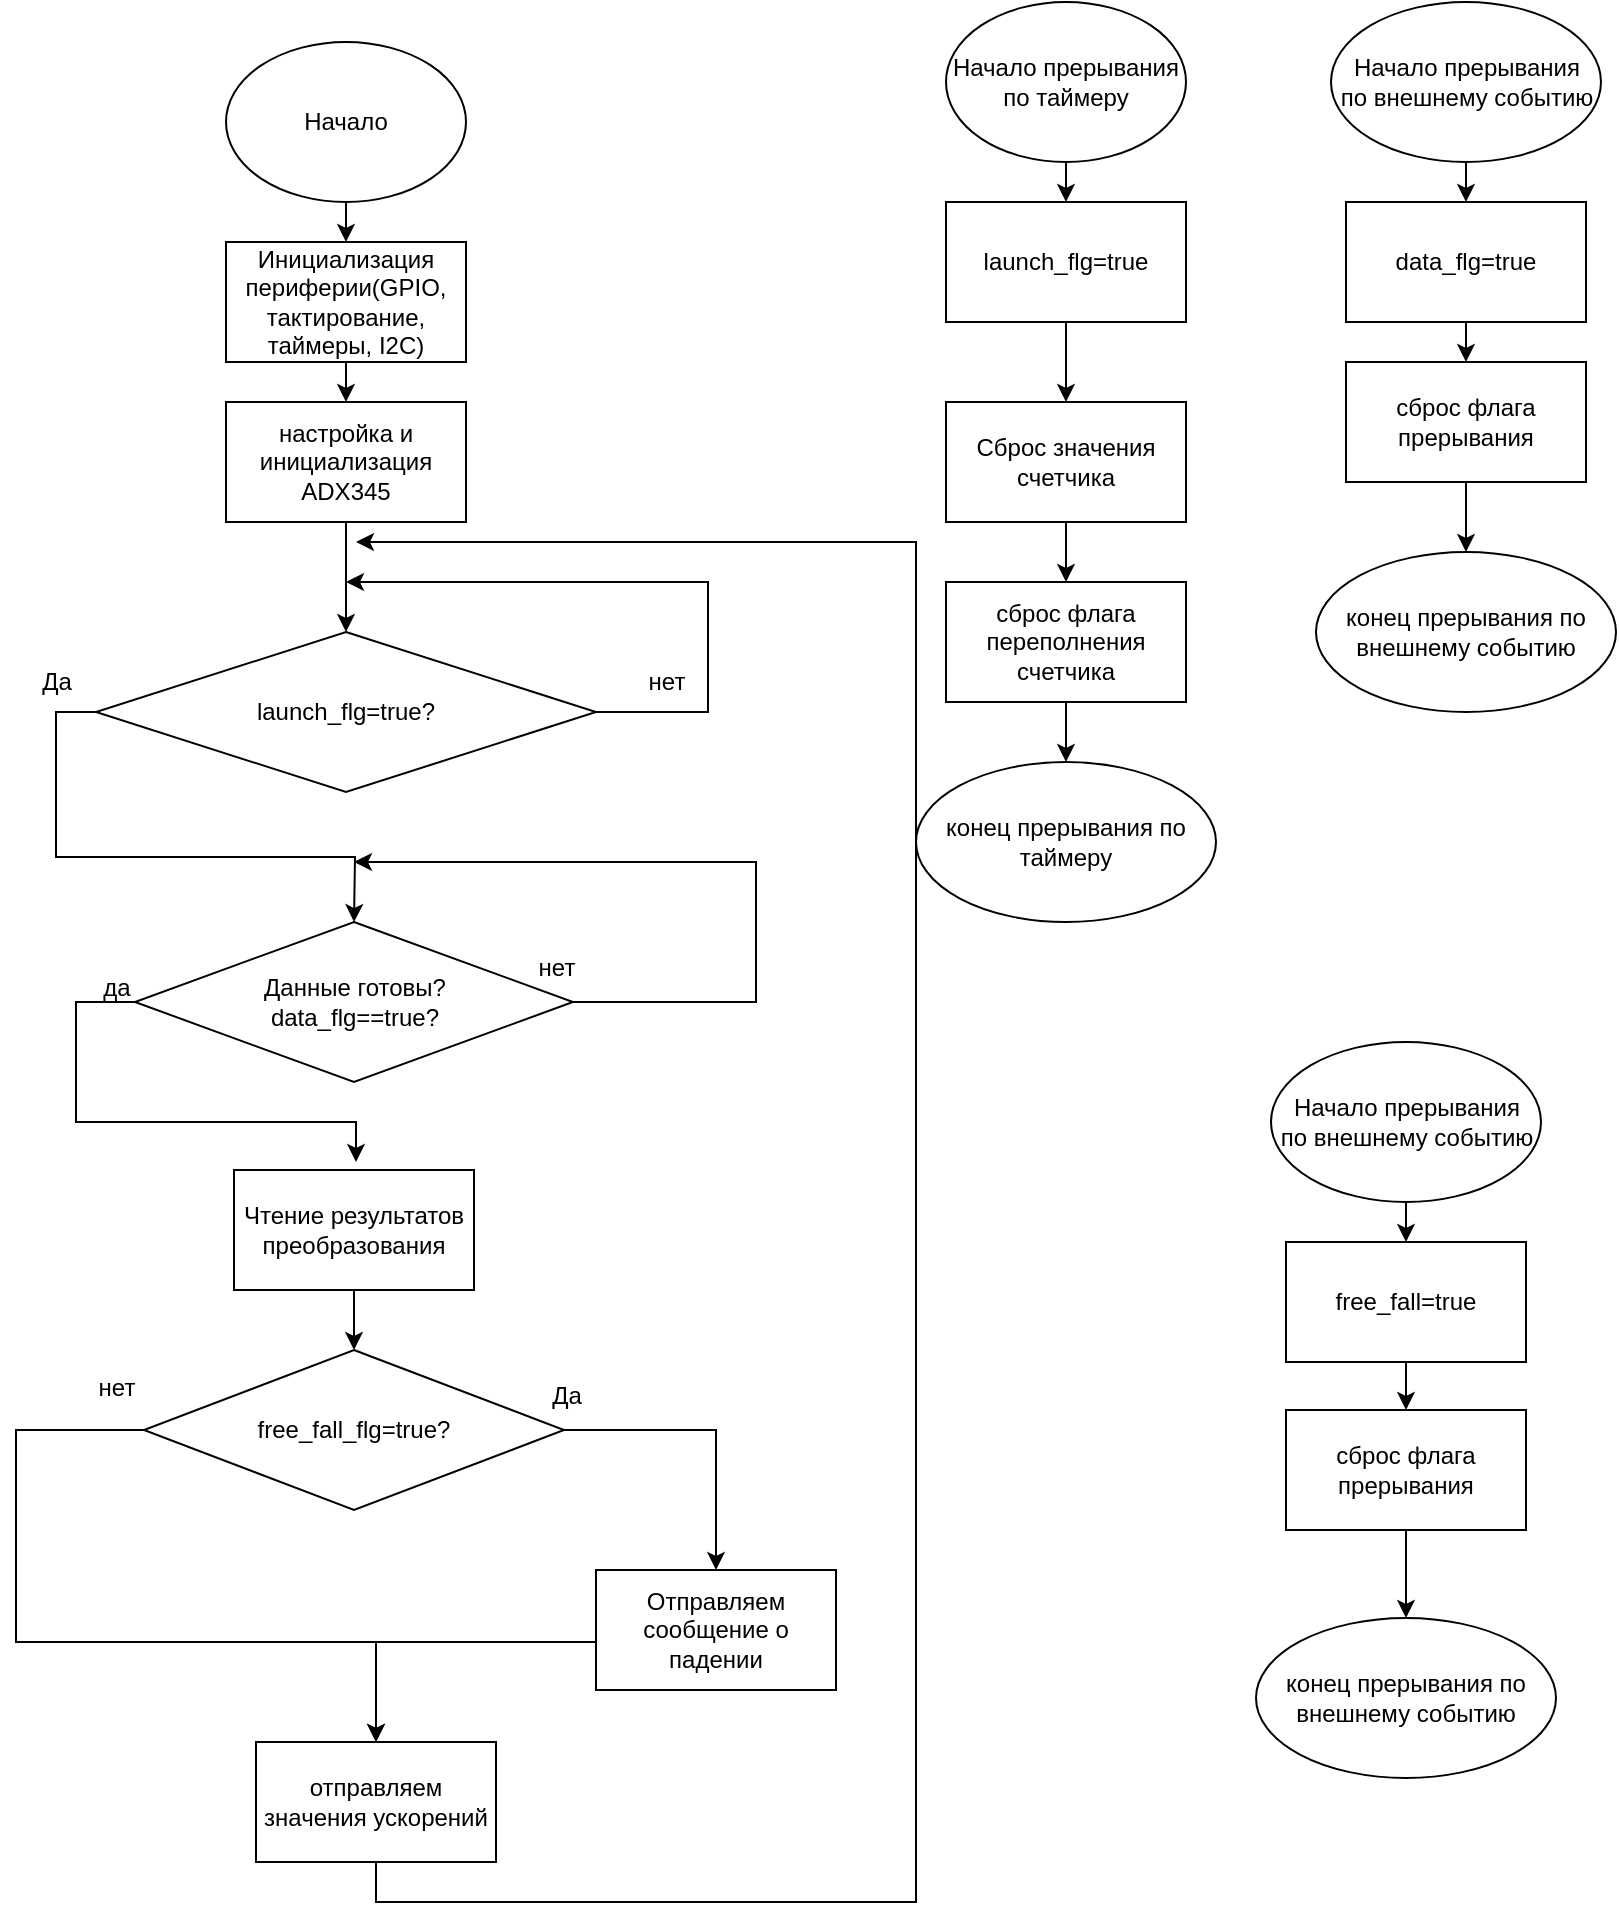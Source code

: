 <mxfile version="21.3.7" type="device">
  <diagram id="C5RBs43oDa-KdzZeNtuy" name="Page-1">
    <mxGraphModel dx="1173" dy="607" grid="1" gridSize="10" guides="1" tooltips="1" connect="1" arrows="1" fold="1" page="1" pageScale="1" pageWidth="827" pageHeight="1169" math="0" shadow="0">
      <root>
        <mxCell id="WIyWlLk6GJQsqaUBKTNV-0" />
        <mxCell id="WIyWlLk6GJQsqaUBKTNV-1" parent="WIyWlLk6GJQsqaUBKTNV-0" />
        <mxCell id="0jioDBSxinuSy6Dj_WKI-5" style="edgeStyle=orthogonalEdgeStyle;rounded=0;orthogonalLoop=1;jettySize=auto;html=1;exitX=0.5;exitY=1;exitDx=0;exitDy=0;entryX=0.5;entryY=0;entryDx=0;entryDy=0;" parent="WIyWlLk6GJQsqaUBKTNV-1" source="0jioDBSxinuSy6Dj_WKI-1" target="0jioDBSxinuSy6Dj_WKI-2" edge="1">
          <mxGeometry relative="1" as="geometry" />
        </mxCell>
        <mxCell id="0jioDBSxinuSy6Dj_WKI-1" value="Начало" style="ellipse;whiteSpace=wrap;html=1;" parent="WIyWlLk6GJQsqaUBKTNV-1" vertex="1">
          <mxGeometry x="125" y="20" width="120" height="80" as="geometry" />
        </mxCell>
        <mxCell id="0jioDBSxinuSy6Dj_WKI-6" style="edgeStyle=orthogonalEdgeStyle;rounded=0;orthogonalLoop=1;jettySize=auto;html=1;exitX=0.5;exitY=1;exitDx=0;exitDy=0;entryX=0.5;entryY=0;entryDx=0;entryDy=0;" parent="WIyWlLk6GJQsqaUBKTNV-1" source="0jioDBSxinuSy6Dj_WKI-2" target="0jioDBSxinuSy6Dj_WKI-3" edge="1">
          <mxGeometry relative="1" as="geometry" />
        </mxCell>
        <mxCell id="0jioDBSxinuSy6Dj_WKI-2" value="Инициализация периферии(GPIO, тактирование, таймеры, I2C)" style="rounded=0;whiteSpace=wrap;html=1;" parent="WIyWlLk6GJQsqaUBKTNV-1" vertex="1">
          <mxGeometry x="125" y="120" width="120" height="60" as="geometry" />
        </mxCell>
        <mxCell id="0jioDBSxinuSy6Dj_WKI-8" style="edgeStyle=orthogonalEdgeStyle;rounded=0;orthogonalLoop=1;jettySize=auto;html=1;exitX=0.5;exitY=1;exitDx=0;exitDy=0;entryX=0.5;entryY=0;entryDx=0;entryDy=0;" parent="WIyWlLk6GJQsqaUBKTNV-1" source="0jioDBSxinuSy6Dj_WKI-3" target="0jioDBSxinuSy6Dj_WKI-7" edge="1">
          <mxGeometry relative="1" as="geometry" />
        </mxCell>
        <mxCell id="0jioDBSxinuSy6Dj_WKI-3" value="настройка и инициализация ADX345" style="rounded=0;whiteSpace=wrap;html=1;" parent="WIyWlLk6GJQsqaUBKTNV-1" vertex="1">
          <mxGeometry x="125" y="200" width="120" height="60" as="geometry" />
        </mxCell>
        <mxCell id="YVnihNJ5MQt2XE-lKtCS-0" style="edgeStyle=orthogonalEdgeStyle;rounded=0;orthogonalLoop=1;jettySize=auto;html=1;" parent="WIyWlLk6GJQsqaUBKTNV-1" source="0jioDBSxinuSy6Dj_WKI-7" edge="1">
          <mxGeometry relative="1" as="geometry">
            <mxPoint x="185" y="290" as="targetPoint" />
            <Array as="points">
              <mxPoint x="366" y="355" />
            </Array>
          </mxGeometry>
        </mxCell>
        <mxCell id="YVnihNJ5MQt2XE-lKtCS-5" style="edgeStyle=orthogonalEdgeStyle;rounded=0;orthogonalLoop=1;jettySize=auto;html=1;exitX=0;exitY=0.5;exitDx=0;exitDy=0;entryX=0.5;entryY=0;entryDx=0;entryDy=0;" parent="WIyWlLk6GJQsqaUBKTNV-1" source="0jioDBSxinuSy6Dj_WKI-7" edge="1">
          <mxGeometry relative="1" as="geometry">
            <mxPoint x="189" y="460" as="targetPoint" />
          </mxGeometry>
        </mxCell>
        <mxCell id="0jioDBSxinuSy6Dj_WKI-7" value="launch_flg=true?" style="rhombus;whiteSpace=wrap;html=1;" parent="WIyWlLk6GJQsqaUBKTNV-1" vertex="1">
          <mxGeometry x="60" y="315" width="250" height="80" as="geometry" />
        </mxCell>
        <mxCell id="YVnihNJ5MQt2XE-lKtCS-1" value="нет" style="text;html=1;align=center;verticalAlign=middle;resizable=0;points=[];autosize=1;strokeColor=none;fillColor=none;" parent="WIyWlLk6GJQsqaUBKTNV-1" vertex="1">
          <mxGeometry x="325" y="325" width="40" height="30" as="geometry" />
        </mxCell>
        <mxCell id="YVnihNJ5MQt2XE-lKtCS-2" value="Да" style="text;html=1;align=center;verticalAlign=middle;resizable=0;points=[];autosize=1;strokeColor=none;fillColor=none;" parent="WIyWlLk6GJQsqaUBKTNV-1" vertex="1">
          <mxGeometry x="20" y="325" width="40" height="30" as="geometry" />
        </mxCell>
        <mxCell id="l1M4cIT7hZX_P5jJNtjx-0" style="edgeStyle=orthogonalEdgeStyle;rounded=0;orthogonalLoop=1;jettySize=auto;html=1;exitX=0.5;exitY=1;exitDx=0;exitDy=0;entryX=0.5;entryY=0;entryDx=0;entryDy=0;" edge="1" parent="WIyWlLk6GJQsqaUBKTNV-1" source="l1M4cIT7hZX_P5jJNtjx-1" target="l1M4cIT7hZX_P5jJNtjx-3">
          <mxGeometry relative="1" as="geometry" />
        </mxCell>
        <mxCell id="l1M4cIT7hZX_P5jJNtjx-1" value="Начало прерывания&lt;br&gt;по таймеру" style="ellipse;whiteSpace=wrap;html=1;" vertex="1" parent="WIyWlLk6GJQsqaUBKTNV-1">
          <mxGeometry x="485" width="120" height="80" as="geometry" />
        </mxCell>
        <mxCell id="l1M4cIT7hZX_P5jJNtjx-2" style="edgeStyle=orthogonalEdgeStyle;rounded=0;orthogonalLoop=1;jettySize=auto;html=1;exitX=0.5;exitY=1;exitDx=0;exitDy=0;entryX=0.5;entryY=0;entryDx=0;entryDy=0;" edge="1" parent="WIyWlLk6GJQsqaUBKTNV-1" source="l1M4cIT7hZX_P5jJNtjx-3" target="l1M4cIT7hZX_P5jJNtjx-4">
          <mxGeometry relative="1" as="geometry">
            <mxPoint x="545" y="180" as="targetPoint" />
          </mxGeometry>
        </mxCell>
        <mxCell id="l1M4cIT7hZX_P5jJNtjx-3" value="launch_flg=true" style="rounded=0;whiteSpace=wrap;html=1;" vertex="1" parent="WIyWlLk6GJQsqaUBKTNV-1">
          <mxGeometry x="485" y="100" width="120" height="60" as="geometry" />
        </mxCell>
        <mxCell id="l1M4cIT7hZX_P5jJNtjx-7" value="" style="edgeStyle=orthogonalEdgeStyle;rounded=0;orthogonalLoop=1;jettySize=auto;html=1;" edge="1" parent="WIyWlLk6GJQsqaUBKTNV-1" source="l1M4cIT7hZX_P5jJNtjx-4" target="l1M4cIT7hZX_P5jJNtjx-6">
          <mxGeometry relative="1" as="geometry" />
        </mxCell>
        <mxCell id="l1M4cIT7hZX_P5jJNtjx-4" value="Сброс значения счетчика" style="whiteSpace=wrap;html=1;rounded=0;" vertex="1" parent="WIyWlLk6GJQsqaUBKTNV-1">
          <mxGeometry x="485" y="200" width="120" height="60" as="geometry" />
        </mxCell>
        <mxCell id="l1M4cIT7hZX_P5jJNtjx-9" value="" style="edgeStyle=orthogonalEdgeStyle;rounded=0;orthogonalLoop=1;jettySize=auto;html=1;" edge="1" parent="WIyWlLk6GJQsqaUBKTNV-1" source="l1M4cIT7hZX_P5jJNtjx-6" target="l1M4cIT7hZX_P5jJNtjx-8">
          <mxGeometry relative="1" as="geometry" />
        </mxCell>
        <mxCell id="l1M4cIT7hZX_P5jJNtjx-6" value="сброс флага переполнения счетчика" style="whiteSpace=wrap;html=1;rounded=0;" vertex="1" parent="WIyWlLk6GJQsqaUBKTNV-1">
          <mxGeometry x="485" y="290" width="120" height="60" as="geometry" />
        </mxCell>
        <mxCell id="l1M4cIT7hZX_P5jJNtjx-8" value="конец прерывания по таймеру" style="ellipse;whiteSpace=wrap;html=1;rounded=0;" vertex="1" parent="WIyWlLk6GJQsqaUBKTNV-1">
          <mxGeometry x="470" y="380" width="150" height="80" as="geometry" />
        </mxCell>
        <mxCell id="l1M4cIT7hZX_P5jJNtjx-10" style="edgeStyle=orthogonalEdgeStyle;rounded=0;orthogonalLoop=1;jettySize=auto;html=1;exitX=0.5;exitY=1;exitDx=0;exitDy=0;entryX=0.5;entryY=0;entryDx=0;entryDy=0;" edge="1" parent="WIyWlLk6GJQsqaUBKTNV-1" source="l1M4cIT7hZX_P5jJNtjx-11" target="l1M4cIT7hZX_P5jJNtjx-13">
          <mxGeometry relative="1" as="geometry" />
        </mxCell>
        <mxCell id="l1M4cIT7hZX_P5jJNtjx-11" value="Начало прерывания&lt;br&gt;по внешнему событию" style="ellipse;whiteSpace=wrap;html=1;" vertex="1" parent="WIyWlLk6GJQsqaUBKTNV-1">
          <mxGeometry x="677.5" width="135" height="80" as="geometry" />
        </mxCell>
        <mxCell id="l1M4cIT7hZX_P5jJNtjx-12" style="edgeStyle=orthogonalEdgeStyle;rounded=0;orthogonalLoop=1;jettySize=auto;html=1;exitX=0.5;exitY=1;exitDx=0;exitDy=0;entryX=0.5;entryY=0;entryDx=0;entryDy=0;" edge="1" parent="WIyWlLk6GJQsqaUBKTNV-1" source="l1M4cIT7hZX_P5jJNtjx-49" target="l1M4cIT7hZX_P5jJNtjx-18">
          <mxGeometry relative="1" as="geometry">
            <mxPoint x="745" y="290.0" as="targetPoint" />
          </mxGeometry>
        </mxCell>
        <mxCell id="l1M4cIT7hZX_P5jJNtjx-13" value="data_flg=true" style="rounded=0;whiteSpace=wrap;html=1;" vertex="1" parent="WIyWlLk6GJQsqaUBKTNV-1">
          <mxGeometry x="685" y="100" width="120" height="60" as="geometry" />
        </mxCell>
        <mxCell id="l1M4cIT7hZX_P5jJNtjx-18" value="конец прерывания по внешнему событию" style="ellipse;whiteSpace=wrap;html=1;rounded=0;" vertex="1" parent="WIyWlLk6GJQsqaUBKTNV-1">
          <mxGeometry x="670" y="275" width="150" height="80" as="geometry" />
        </mxCell>
        <mxCell id="l1M4cIT7hZX_P5jJNtjx-25" style="edgeStyle=orthogonalEdgeStyle;rounded=0;orthogonalLoop=1;jettySize=auto;html=1;exitX=0.5;exitY=1;exitDx=0;exitDy=0;entryX=0.5;entryY=0;entryDx=0;entryDy=0;" edge="1" parent="WIyWlLk6GJQsqaUBKTNV-1" source="l1M4cIT7hZX_P5jJNtjx-26" target="l1M4cIT7hZX_P5jJNtjx-28">
          <mxGeometry relative="1" as="geometry" />
        </mxCell>
        <mxCell id="l1M4cIT7hZX_P5jJNtjx-26" value="Чтение результатов преобразования" style="whiteSpace=wrap;html=1;" vertex="1" parent="WIyWlLk6GJQsqaUBKTNV-1">
          <mxGeometry x="129" y="584" width="120" height="60" as="geometry" />
        </mxCell>
        <mxCell id="l1M4cIT7hZX_P5jJNtjx-27" value="" style="edgeStyle=orthogonalEdgeStyle;rounded=0;orthogonalLoop=1;jettySize=auto;html=1;" edge="1" parent="WIyWlLk6GJQsqaUBKTNV-1" source="l1M4cIT7hZX_P5jJNtjx-28" target="l1M4cIT7hZX_P5jJNtjx-31">
          <mxGeometry relative="1" as="geometry" />
        </mxCell>
        <mxCell id="l1M4cIT7hZX_P5jJNtjx-40" style="edgeStyle=orthogonalEdgeStyle;rounded=0;orthogonalLoop=1;jettySize=auto;html=1;entryX=0.5;entryY=0;entryDx=0;entryDy=0;" edge="1" parent="WIyWlLk6GJQsqaUBKTNV-1" source="l1M4cIT7hZX_P5jJNtjx-28" target="l1M4cIT7hZX_P5jJNtjx-38">
          <mxGeometry relative="1" as="geometry">
            <mxPoint y="810" as="targetPoint" />
            <Array as="points">
              <mxPoint x="20" y="714" />
              <mxPoint x="20" y="820" />
              <mxPoint x="200" y="820" />
            </Array>
          </mxGeometry>
        </mxCell>
        <mxCell id="l1M4cIT7hZX_P5jJNtjx-28" value="free_fall_flg=true?" style="rhombus;whiteSpace=wrap;html=1;" vertex="1" parent="WIyWlLk6GJQsqaUBKTNV-1">
          <mxGeometry x="84" y="674" width="210" height="80" as="geometry" />
        </mxCell>
        <mxCell id="l1M4cIT7hZX_P5jJNtjx-29" value="нет" style="text;html=1;align=center;verticalAlign=middle;resizable=0;points=[];autosize=1;strokeColor=none;fillColor=none;" vertex="1" parent="WIyWlLk6GJQsqaUBKTNV-1">
          <mxGeometry x="50" y="678" width="40" height="30" as="geometry" />
        </mxCell>
        <mxCell id="l1M4cIT7hZX_P5jJNtjx-30" value="Да" style="text;html=1;align=center;verticalAlign=middle;resizable=0;points=[];autosize=1;strokeColor=none;fillColor=none;" vertex="1" parent="WIyWlLk6GJQsqaUBKTNV-1">
          <mxGeometry x="275" y="682" width="40" height="30" as="geometry" />
        </mxCell>
        <mxCell id="l1M4cIT7hZX_P5jJNtjx-39" value="" style="edgeStyle=orthogonalEdgeStyle;rounded=0;orthogonalLoop=1;jettySize=auto;html=1;" edge="1" parent="WIyWlLk6GJQsqaUBKTNV-1" source="l1M4cIT7hZX_P5jJNtjx-31" target="l1M4cIT7hZX_P5jJNtjx-38">
          <mxGeometry relative="1" as="geometry">
            <Array as="points">
              <mxPoint x="200" y="820" />
            </Array>
          </mxGeometry>
        </mxCell>
        <mxCell id="l1M4cIT7hZX_P5jJNtjx-31" value="Отправляем сообщение о падении" style="whiteSpace=wrap;html=1;" vertex="1" parent="WIyWlLk6GJQsqaUBKTNV-1">
          <mxGeometry x="310" y="784" width="120" height="60" as="geometry" />
        </mxCell>
        <mxCell id="l1M4cIT7hZX_P5jJNtjx-34" style="edgeStyle=orthogonalEdgeStyle;rounded=0;orthogonalLoop=1;jettySize=auto;html=1;exitX=0;exitY=0.5;exitDx=0;exitDy=0;" edge="1" parent="WIyWlLk6GJQsqaUBKTNV-1" source="l1M4cIT7hZX_P5jJNtjx-33">
          <mxGeometry relative="1" as="geometry">
            <mxPoint x="190" y="580" as="targetPoint" />
            <Array as="points">
              <mxPoint x="50" y="500" />
              <mxPoint x="50" y="560" />
              <mxPoint x="190" y="560" />
            </Array>
          </mxGeometry>
        </mxCell>
        <mxCell id="l1M4cIT7hZX_P5jJNtjx-37" style="edgeStyle=orthogonalEdgeStyle;rounded=0;orthogonalLoop=1;jettySize=auto;html=1;" edge="1" parent="WIyWlLk6GJQsqaUBKTNV-1" source="l1M4cIT7hZX_P5jJNtjx-33">
          <mxGeometry relative="1" as="geometry">
            <mxPoint x="189" y="430" as="targetPoint" />
            <Array as="points">
              <mxPoint x="390" y="500" />
              <mxPoint x="390" y="430" />
            </Array>
          </mxGeometry>
        </mxCell>
        <mxCell id="l1M4cIT7hZX_P5jJNtjx-33" value="Данные готовы?&lt;br style=&quot;border-color: var(--border-color);&quot;&gt;data_flg==true?" style="rhombus;whiteSpace=wrap;html=1;" vertex="1" parent="WIyWlLk6GJQsqaUBKTNV-1">
          <mxGeometry x="79.5" y="460" width="219" height="80" as="geometry" />
        </mxCell>
        <mxCell id="l1M4cIT7hZX_P5jJNtjx-35" value="да" style="text;html=1;align=center;verticalAlign=middle;resizable=0;points=[];autosize=1;strokeColor=none;fillColor=none;" vertex="1" parent="WIyWlLk6GJQsqaUBKTNV-1">
          <mxGeometry x="50" y="478" width="40" height="30" as="geometry" />
        </mxCell>
        <mxCell id="l1M4cIT7hZX_P5jJNtjx-36" value="нет" style="text;html=1;align=center;verticalAlign=middle;resizable=0;points=[];autosize=1;strokeColor=none;fillColor=none;" vertex="1" parent="WIyWlLk6GJQsqaUBKTNV-1">
          <mxGeometry x="270" y="468" width="40" height="30" as="geometry" />
        </mxCell>
        <mxCell id="l1M4cIT7hZX_P5jJNtjx-52" style="edgeStyle=orthogonalEdgeStyle;rounded=0;orthogonalLoop=1;jettySize=auto;html=1;exitX=0.5;exitY=1;exitDx=0;exitDy=0;" edge="1" parent="WIyWlLk6GJQsqaUBKTNV-1" source="l1M4cIT7hZX_P5jJNtjx-38">
          <mxGeometry relative="1" as="geometry">
            <mxPoint x="190" y="270" as="targetPoint" />
            <Array as="points">
              <mxPoint x="200" y="950" />
              <mxPoint x="470" y="950" />
              <mxPoint x="470" y="270" />
              <mxPoint x="360" y="270" />
            </Array>
          </mxGeometry>
        </mxCell>
        <mxCell id="l1M4cIT7hZX_P5jJNtjx-38" value="отправляем значения ускорений" style="whiteSpace=wrap;html=1;" vertex="1" parent="WIyWlLk6GJQsqaUBKTNV-1">
          <mxGeometry x="140" y="870" width="120" height="60" as="geometry" />
        </mxCell>
        <mxCell id="l1M4cIT7hZX_P5jJNtjx-41" style="edgeStyle=orthogonalEdgeStyle;rounded=0;orthogonalLoop=1;jettySize=auto;html=1;exitX=0.5;exitY=1;exitDx=0;exitDy=0;entryX=0.5;entryY=0;entryDx=0;entryDy=0;" edge="1" parent="WIyWlLk6GJQsqaUBKTNV-1" source="l1M4cIT7hZX_P5jJNtjx-42" target="l1M4cIT7hZX_P5jJNtjx-44">
          <mxGeometry relative="1" as="geometry" />
        </mxCell>
        <mxCell id="l1M4cIT7hZX_P5jJNtjx-42" value="Начало прерывания&lt;br&gt;по внешнему событию" style="ellipse;whiteSpace=wrap;html=1;" vertex="1" parent="WIyWlLk6GJQsqaUBKTNV-1">
          <mxGeometry x="647.5" y="520" width="135" height="80" as="geometry" />
        </mxCell>
        <mxCell id="l1M4cIT7hZX_P5jJNtjx-43" style="edgeStyle=orthogonalEdgeStyle;rounded=0;orthogonalLoop=1;jettySize=auto;html=1;exitX=0.5;exitY=1;exitDx=0;exitDy=0;entryX=0.5;entryY=0;entryDx=0;entryDy=0;" edge="1" parent="WIyWlLk6GJQsqaUBKTNV-1" source="l1M4cIT7hZX_P5jJNtjx-46" target="l1M4cIT7hZX_P5jJNtjx-45">
          <mxGeometry relative="1" as="geometry">
            <mxPoint x="715" y="810.0" as="targetPoint" />
          </mxGeometry>
        </mxCell>
        <mxCell id="l1M4cIT7hZX_P5jJNtjx-44" value="free_fall=true" style="rounded=0;whiteSpace=wrap;html=1;" vertex="1" parent="WIyWlLk6GJQsqaUBKTNV-1">
          <mxGeometry x="655" y="620" width="120" height="60" as="geometry" />
        </mxCell>
        <mxCell id="l1M4cIT7hZX_P5jJNtjx-45" value="конец прерывания по внешнему событию" style="ellipse;whiteSpace=wrap;html=1;rounded=0;" vertex="1" parent="WIyWlLk6GJQsqaUBKTNV-1">
          <mxGeometry x="640" y="808" width="150" height="80" as="geometry" />
        </mxCell>
        <mxCell id="l1M4cIT7hZX_P5jJNtjx-47" value="" style="edgeStyle=orthogonalEdgeStyle;rounded=0;orthogonalLoop=1;jettySize=auto;html=1;exitX=0.5;exitY=1;exitDx=0;exitDy=0;entryX=0.5;entryY=0;entryDx=0;entryDy=0;" edge="1" parent="WIyWlLk6GJQsqaUBKTNV-1" source="l1M4cIT7hZX_P5jJNtjx-44" target="l1M4cIT7hZX_P5jJNtjx-46">
          <mxGeometry relative="1" as="geometry">
            <mxPoint x="715" y="756" as="targetPoint" />
            <mxPoint x="715" y="680" as="sourcePoint" />
          </mxGeometry>
        </mxCell>
        <mxCell id="l1M4cIT7hZX_P5jJNtjx-46" value="сброс флага прерывания" style="rounded=0;whiteSpace=wrap;html=1;" vertex="1" parent="WIyWlLk6GJQsqaUBKTNV-1">
          <mxGeometry x="655" y="704" width="120" height="60" as="geometry" />
        </mxCell>
        <mxCell id="l1M4cIT7hZX_P5jJNtjx-50" value="" style="edgeStyle=orthogonalEdgeStyle;rounded=0;orthogonalLoop=1;jettySize=auto;html=1;exitX=0.5;exitY=1;exitDx=0;exitDy=0;entryX=0.5;entryY=0;entryDx=0;entryDy=0;" edge="1" parent="WIyWlLk6GJQsqaUBKTNV-1" source="l1M4cIT7hZX_P5jJNtjx-13" target="l1M4cIT7hZX_P5jJNtjx-49">
          <mxGeometry relative="1" as="geometry">
            <mxPoint x="745" y="275" as="targetPoint" />
            <mxPoint x="745" y="160" as="sourcePoint" />
          </mxGeometry>
        </mxCell>
        <mxCell id="l1M4cIT7hZX_P5jJNtjx-49" value="сброс флага прерывания" style="rounded=0;whiteSpace=wrap;html=1;" vertex="1" parent="WIyWlLk6GJQsqaUBKTNV-1">
          <mxGeometry x="685" y="180" width="120" height="60" as="geometry" />
        </mxCell>
      </root>
    </mxGraphModel>
  </diagram>
</mxfile>
